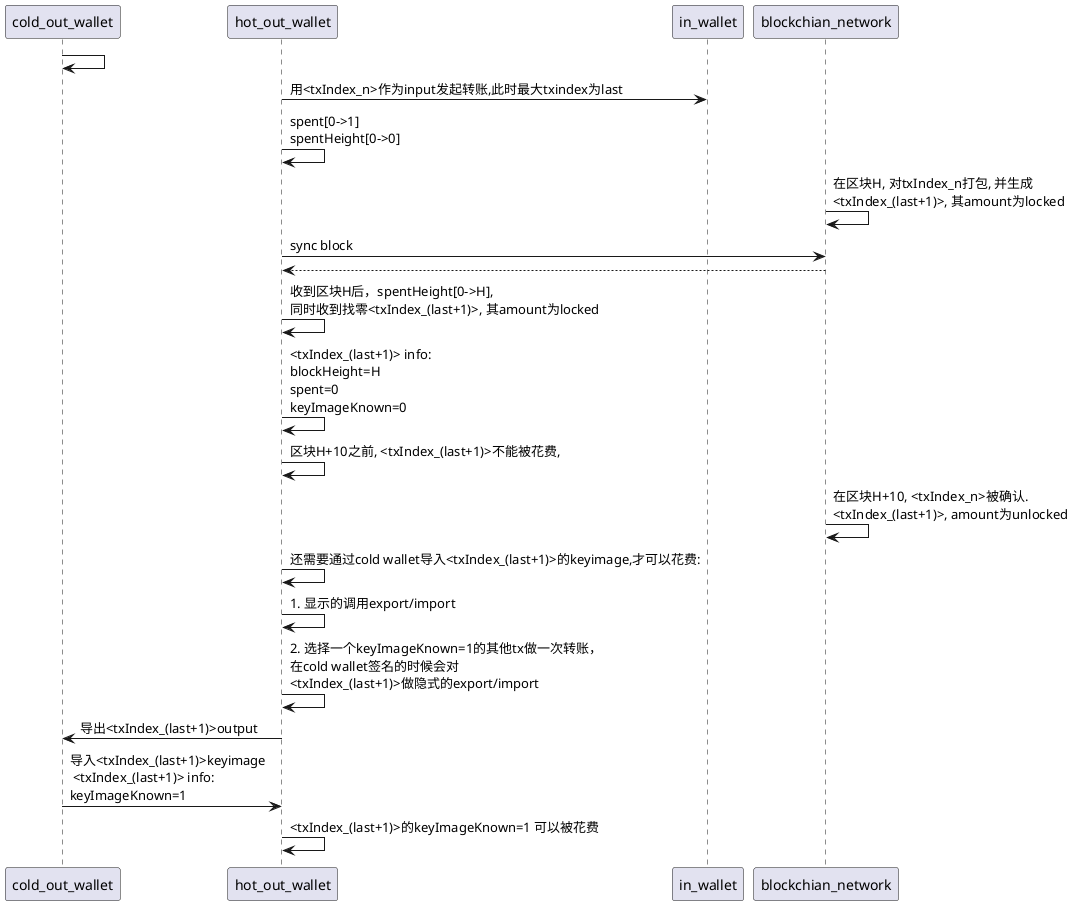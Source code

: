@startuml
cold_out_wallet -> cold_out_wallet

hot_out_wallet -> in_wallet: 用<txIndex_n>作为input发起转账,此时最大txindex为last

hot_out_wallet -> hot_out_wallet: spent[0->1]\nspentHeight[0->0]



blockchian_network -> blockchian_network: 在区块H, 对txIndex_n打包, 并生成\n<txIndex_(last+1)>, 其amount为locked


hot_out_wallet -> blockchian_network: sync block
hot_out_wallet <-- blockchian_network:

hot_out_wallet -> hot_out_wallet: 收到区块H后，spentHeight[0->H],\n同时收到找零<txIndex_(last+1)>, 其amount为locked

hot_out_wallet -> hot_out_wallet: <txIndex_(last+1)> info:\nblockHeight=H \nspent=0 \nkeyImageKnown=0

hot_out_wallet -> hot_out_wallet: 区块H+10之前, <txIndex_(last+1)>不能被花费,

blockchian_network -> blockchian_network: 在区块H+10, <txIndex_n>被确认.\n<txIndex_(last+1)>, amount为unlocked

hot_out_wallet -> hot_out_wallet: 还需要通过cold wallet导入<txIndex_(last+1)>的keyimage,才可以花费:

hot_out_wallet -> hot_out_wallet: 1. 显示的调用export/import
hot_out_wallet -> hot_out_wallet: 2. 选择一个keyImageKnown=1的其他tx做一次转账，\n在cold wallet签名的时候会对\n<txIndex_(last+1)>做隐式的export/import


hot_out_wallet -> cold_out_wallet: 导出<txIndex_(last+1)>output

cold_out_wallet -> hot_out_wallet: 导入<txIndex_(last+1)>keyimage\n <txIndex_(last+1)> info:\nkeyImageKnown=1

hot_out_wallet -> hot_out_wallet: <txIndex_(last+1)>的keyImageKnown=1 可以被花费


@enduml
